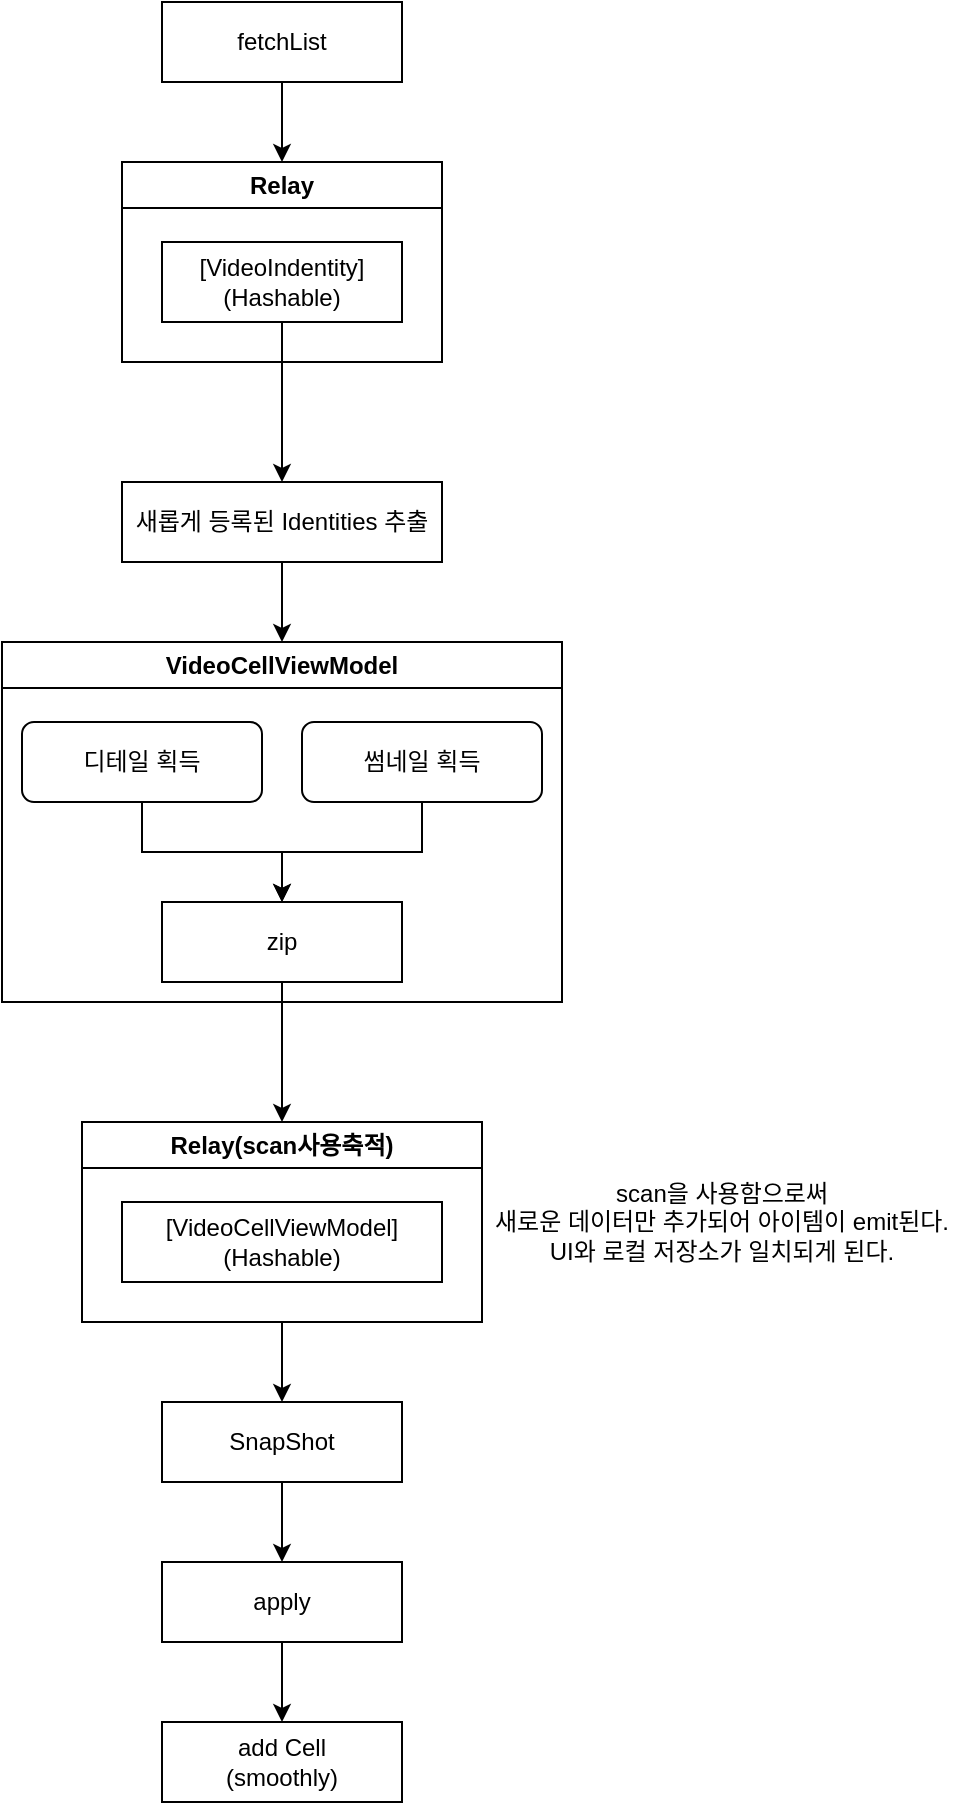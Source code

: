 <mxfile version="22.1.16" type="device">
  <diagram name="페이지-1" id="Rd9RkOavLUlvvC3WeqRp">
    <mxGraphModel dx="1912" dy="1055" grid="1" gridSize="10" guides="1" tooltips="1" connect="1" arrows="1" fold="1" page="1" pageScale="1" pageWidth="827" pageHeight="1169" math="0" shadow="0">
      <root>
        <mxCell id="0" />
        <mxCell id="1" parent="0" />
        <mxCell id="kdiKpYZDmEk7tjso6Kv4-27" style="edgeStyle=orthogonalEdgeStyle;rounded=0;orthogonalLoop=1;jettySize=auto;html=1;entryX=0.5;entryY=0;entryDx=0;entryDy=0;" edge="1" parent="1" source="kdiKpYZDmEk7tjso6Kv4-1" target="kdiKpYZDmEk7tjso6Kv4-26">
          <mxGeometry relative="1" as="geometry" />
        </mxCell>
        <mxCell id="kdiKpYZDmEk7tjso6Kv4-1" value="fetchList" style="rounded=0;whiteSpace=wrap;html=1;" vertex="1" parent="1">
          <mxGeometry x="120" y="80" width="120" height="40" as="geometry" />
        </mxCell>
        <mxCell id="kdiKpYZDmEk7tjso6Kv4-38" style="edgeStyle=orthogonalEdgeStyle;rounded=0;orthogonalLoop=1;jettySize=auto;html=1;entryX=0.5;entryY=0;entryDx=0;entryDy=0;" edge="1" parent="1" source="kdiKpYZDmEk7tjso6Kv4-2" target="kdiKpYZDmEk7tjso6Kv4-37">
          <mxGeometry relative="1" as="geometry" />
        </mxCell>
        <mxCell id="kdiKpYZDmEk7tjso6Kv4-2" value="[VideoIndentity]&lt;br&gt;(Hashable)" style="rounded=0;whiteSpace=wrap;html=1;" vertex="1" parent="1">
          <mxGeometry x="120" y="200" width="120" height="40" as="geometry" />
        </mxCell>
        <mxCell id="kdiKpYZDmEk7tjso6Kv4-32" style="edgeStyle=orthogonalEdgeStyle;rounded=0;orthogonalLoop=1;jettySize=auto;html=1;entryX=0.5;entryY=0;entryDx=0;entryDy=0;" edge="1" parent="1" source="kdiKpYZDmEk7tjso6Kv4-10" target="kdiKpYZDmEk7tjso6Kv4-31">
          <mxGeometry relative="1" as="geometry" />
        </mxCell>
        <mxCell id="kdiKpYZDmEk7tjso6Kv4-10" value="디테일 획득" style="rounded=1;whiteSpace=wrap;html=1;" vertex="1" parent="1">
          <mxGeometry x="50" y="440" width="120" height="40" as="geometry" />
        </mxCell>
        <mxCell id="kdiKpYZDmEk7tjso6Kv4-33" style="edgeStyle=orthogonalEdgeStyle;rounded=0;orthogonalLoop=1;jettySize=auto;html=1;entryX=0.5;entryY=0;entryDx=0;entryDy=0;" edge="1" parent="1" source="kdiKpYZDmEk7tjso6Kv4-13" target="kdiKpYZDmEk7tjso6Kv4-31">
          <mxGeometry relative="1" as="geometry" />
        </mxCell>
        <mxCell id="kdiKpYZDmEk7tjso6Kv4-13" value="썸네일 획득" style="rounded=1;whiteSpace=wrap;html=1;" vertex="1" parent="1">
          <mxGeometry x="190" y="440" width="120" height="40" as="geometry" />
        </mxCell>
        <mxCell id="kdiKpYZDmEk7tjso6Kv4-23" style="edgeStyle=orthogonalEdgeStyle;rounded=0;orthogonalLoop=1;jettySize=auto;html=1;entryX=0.5;entryY=0;entryDx=0;entryDy=0;" edge="1" parent="1" source="kdiKpYZDmEk7tjso6Kv4-17" target="kdiKpYZDmEk7tjso6Kv4-22">
          <mxGeometry relative="1" as="geometry" />
        </mxCell>
        <mxCell id="kdiKpYZDmEk7tjso6Kv4-17" value="SnapShot" style="rounded=0;whiteSpace=wrap;html=1;" vertex="1" parent="1">
          <mxGeometry x="120" y="780" width="120" height="40" as="geometry" />
        </mxCell>
        <mxCell id="kdiKpYZDmEk7tjso6Kv4-21" style="edgeStyle=orthogonalEdgeStyle;rounded=0;orthogonalLoop=1;jettySize=auto;html=1;entryX=0.5;entryY=0;entryDx=0;entryDy=0;" edge="1" parent="1" source="kdiKpYZDmEk7tjso6Kv4-20" target="kdiKpYZDmEk7tjso6Kv4-17">
          <mxGeometry relative="1" as="geometry" />
        </mxCell>
        <mxCell id="kdiKpYZDmEk7tjso6Kv4-20" value="Relay(scan사용축적)" style="swimlane;whiteSpace=wrap;html=1;" vertex="1" parent="1">
          <mxGeometry x="80" y="640" width="200" height="100" as="geometry" />
        </mxCell>
        <mxCell id="kdiKpYZDmEk7tjso6Kv4-7" value="[VideoCellViewModel]&lt;br&gt;(Hashable)" style="rounded=0;whiteSpace=wrap;html=1;" vertex="1" parent="kdiKpYZDmEk7tjso6Kv4-20">
          <mxGeometry x="20" y="40" width="160" height="40" as="geometry" />
        </mxCell>
        <mxCell id="kdiKpYZDmEk7tjso6Kv4-25" style="edgeStyle=orthogonalEdgeStyle;rounded=0;orthogonalLoop=1;jettySize=auto;html=1;entryX=0.5;entryY=0;entryDx=0;entryDy=0;" edge="1" parent="1" source="kdiKpYZDmEk7tjso6Kv4-22" target="kdiKpYZDmEk7tjso6Kv4-24">
          <mxGeometry relative="1" as="geometry" />
        </mxCell>
        <mxCell id="kdiKpYZDmEk7tjso6Kv4-22" value="apply" style="rounded=0;whiteSpace=wrap;html=1;" vertex="1" parent="1">
          <mxGeometry x="120" y="860" width="120" height="40" as="geometry" />
        </mxCell>
        <mxCell id="kdiKpYZDmEk7tjso6Kv4-24" value="add Cell&lt;br&gt;(smoothly)" style="rounded=0;whiteSpace=wrap;html=1;" vertex="1" parent="1">
          <mxGeometry x="120" y="940" width="120" height="40" as="geometry" />
        </mxCell>
        <mxCell id="kdiKpYZDmEk7tjso6Kv4-26" value="Relay" style="swimlane;whiteSpace=wrap;html=1;" vertex="1" parent="1">
          <mxGeometry x="100" y="160" width="160" height="100" as="geometry" />
        </mxCell>
        <mxCell id="kdiKpYZDmEk7tjso6Kv4-34" style="edgeStyle=orthogonalEdgeStyle;rounded=0;orthogonalLoop=1;jettySize=auto;html=1;entryX=0.5;entryY=0;entryDx=0;entryDy=0;" edge="1" parent="1" source="kdiKpYZDmEk7tjso6Kv4-31" target="kdiKpYZDmEk7tjso6Kv4-20">
          <mxGeometry relative="1" as="geometry" />
        </mxCell>
        <mxCell id="kdiKpYZDmEk7tjso6Kv4-31" value="zip" style="rounded=0;whiteSpace=wrap;html=1;" vertex="1" parent="1">
          <mxGeometry x="120" y="530" width="120" height="40" as="geometry" />
        </mxCell>
        <mxCell id="kdiKpYZDmEk7tjso6Kv4-36" value="VideoCellViewModel" style="swimlane;whiteSpace=wrap;html=1;" vertex="1" parent="1">
          <mxGeometry x="40" y="400" width="280" height="180" as="geometry" />
        </mxCell>
        <mxCell id="kdiKpYZDmEk7tjso6Kv4-39" style="edgeStyle=orthogonalEdgeStyle;rounded=0;orthogonalLoop=1;jettySize=auto;html=1;entryX=0.5;entryY=0;entryDx=0;entryDy=0;" edge="1" parent="1" source="kdiKpYZDmEk7tjso6Kv4-37" target="kdiKpYZDmEk7tjso6Kv4-36">
          <mxGeometry relative="1" as="geometry" />
        </mxCell>
        <mxCell id="kdiKpYZDmEk7tjso6Kv4-37" value="새롭게 등록된 Identities 추출" style="rounded=0;whiteSpace=wrap;html=1;" vertex="1" parent="1">
          <mxGeometry x="100" y="320" width="160" height="40" as="geometry" />
        </mxCell>
        <mxCell id="kdiKpYZDmEk7tjso6Kv4-40" value="scan을 사용함으로써&lt;br&gt;새로운 데이터만 추가되어 아이템이 emit된다.&lt;br&gt;UI와 로컬 저장소가 일치되게 된다." style="text;html=1;strokeColor=none;fillColor=none;align=center;verticalAlign=middle;whiteSpace=wrap;rounded=0;" vertex="1" parent="1">
          <mxGeometry x="280" y="650" width="240" height="80" as="geometry" />
        </mxCell>
      </root>
    </mxGraphModel>
  </diagram>
</mxfile>
